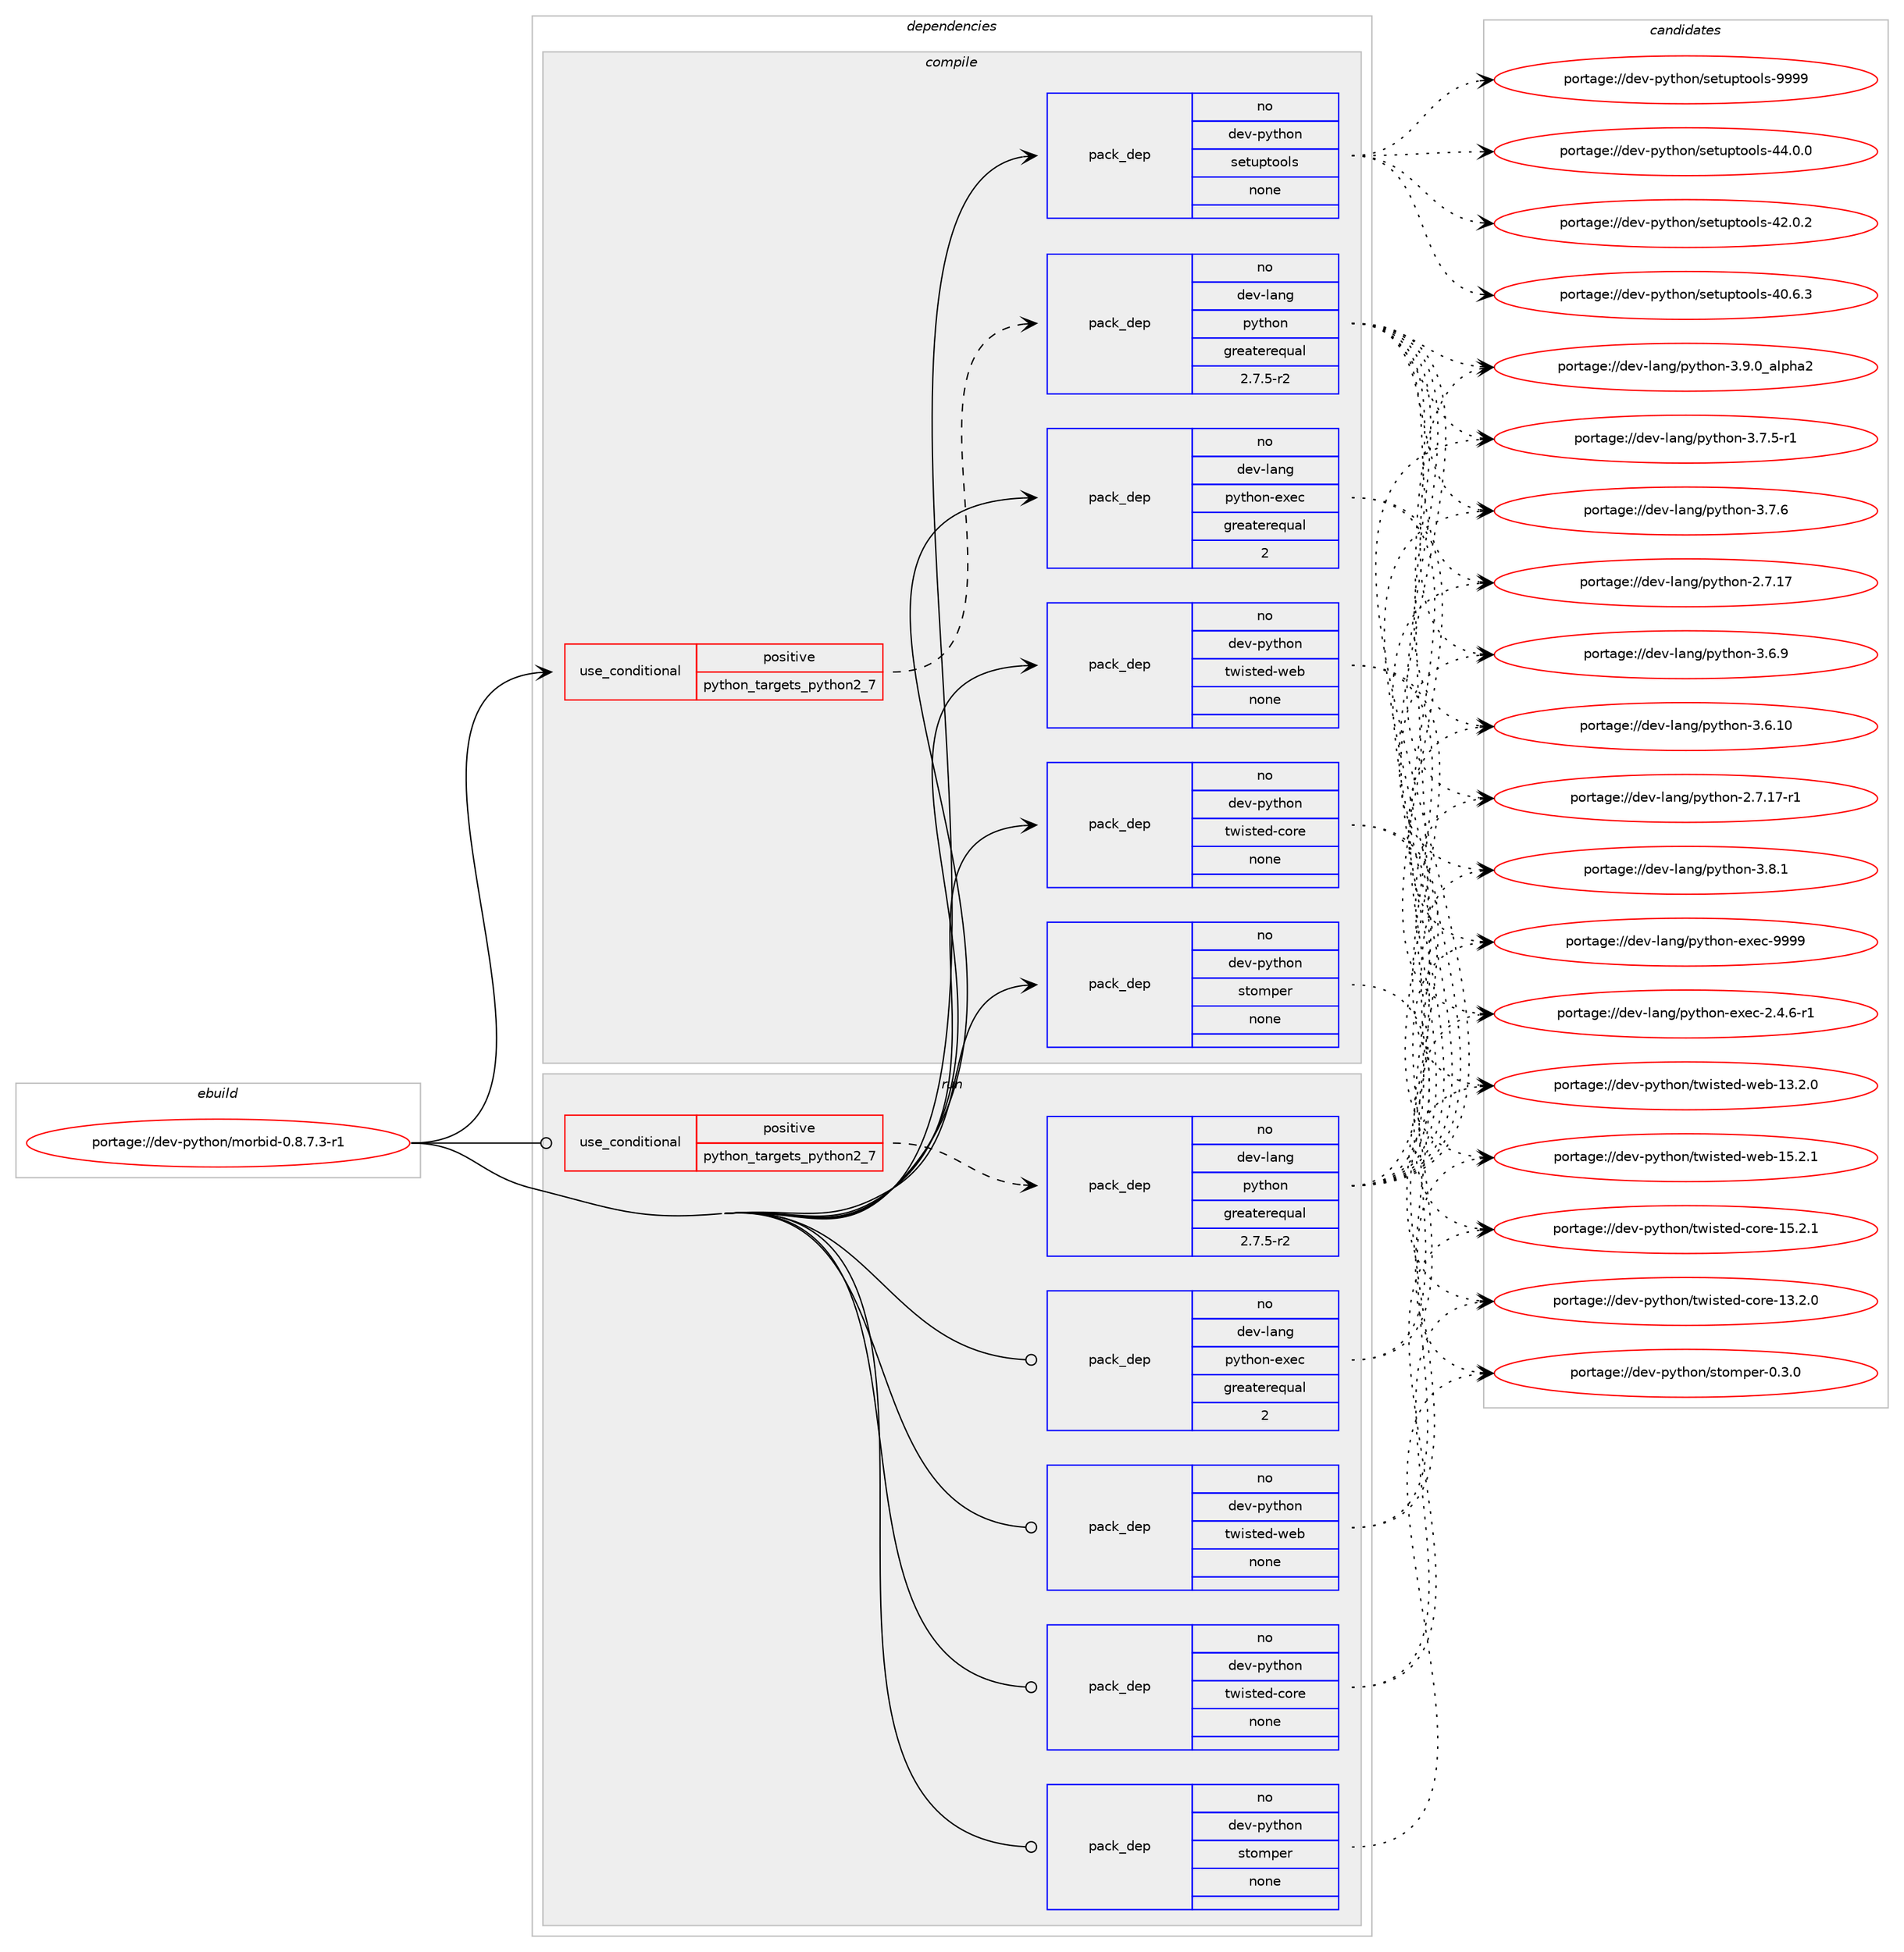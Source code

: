 digraph prolog {

# *************
# Graph options
# *************

newrank=true;
concentrate=true;
compound=true;
graph [rankdir=LR,fontname=Helvetica,fontsize=10,ranksep=1.5];#, ranksep=2.5, nodesep=0.2];
edge  [arrowhead=vee];
node  [fontname=Helvetica,fontsize=10];

# **********
# The ebuild
# **********

subgraph cluster_leftcol {
color=gray;
rank=same;
label=<<i>ebuild</i>>;
id [label="portage://dev-python/morbid-0.8.7.3-r1", color=red, width=4, href="../dev-python/morbid-0.8.7.3-r1.svg"];
}

# ****************
# The dependencies
# ****************

subgraph cluster_midcol {
color=gray;
label=<<i>dependencies</i>>;
subgraph cluster_compile {
fillcolor="#eeeeee";
style=filled;
label=<<i>compile</i>>;
subgraph cond112827 {
dependency450173 [label=<<TABLE BORDER="0" CELLBORDER="1" CELLSPACING="0" CELLPADDING="4"><TR><TD ROWSPAN="3" CELLPADDING="10">use_conditional</TD></TR><TR><TD>positive</TD></TR><TR><TD>python_targets_python2_7</TD></TR></TABLE>>, shape=none, color=red];
subgraph pack332366 {
dependency450174 [label=<<TABLE BORDER="0" CELLBORDER="1" CELLSPACING="0" CELLPADDING="4" WIDTH="220"><TR><TD ROWSPAN="6" CELLPADDING="30">pack_dep</TD></TR><TR><TD WIDTH="110">no</TD></TR><TR><TD>dev-lang</TD></TR><TR><TD>python</TD></TR><TR><TD>greaterequal</TD></TR><TR><TD>2.7.5-r2</TD></TR></TABLE>>, shape=none, color=blue];
}
dependency450173:e -> dependency450174:w [weight=20,style="dashed",arrowhead="vee"];
}
id:e -> dependency450173:w [weight=20,style="solid",arrowhead="vee"];
subgraph pack332367 {
dependency450175 [label=<<TABLE BORDER="0" CELLBORDER="1" CELLSPACING="0" CELLPADDING="4" WIDTH="220"><TR><TD ROWSPAN="6" CELLPADDING="30">pack_dep</TD></TR><TR><TD WIDTH="110">no</TD></TR><TR><TD>dev-lang</TD></TR><TR><TD>python-exec</TD></TR><TR><TD>greaterequal</TD></TR><TR><TD>2</TD></TR></TABLE>>, shape=none, color=blue];
}
id:e -> dependency450175:w [weight=20,style="solid",arrowhead="vee"];
subgraph pack332368 {
dependency450176 [label=<<TABLE BORDER="0" CELLBORDER="1" CELLSPACING="0" CELLPADDING="4" WIDTH="220"><TR><TD ROWSPAN="6" CELLPADDING="30">pack_dep</TD></TR><TR><TD WIDTH="110">no</TD></TR><TR><TD>dev-python</TD></TR><TR><TD>setuptools</TD></TR><TR><TD>none</TD></TR><TR><TD></TD></TR></TABLE>>, shape=none, color=blue];
}
id:e -> dependency450176:w [weight=20,style="solid",arrowhead="vee"];
subgraph pack332369 {
dependency450177 [label=<<TABLE BORDER="0" CELLBORDER="1" CELLSPACING="0" CELLPADDING="4" WIDTH="220"><TR><TD ROWSPAN="6" CELLPADDING="30">pack_dep</TD></TR><TR><TD WIDTH="110">no</TD></TR><TR><TD>dev-python</TD></TR><TR><TD>stomper</TD></TR><TR><TD>none</TD></TR><TR><TD></TD></TR></TABLE>>, shape=none, color=blue];
}
id:e -> dependency450177:w [weight=20,style="solid",arrowhead="vee"];
subgraph pack332370 {
dependency450178 [label=<<TABLE BORDER="0" CELLBORDER="1" CELLSPACING="0" CELLPADDING="4" WIDTH="220"><TR><TD ROWSPAN="6" CELLPADDING="30">pack_dep</TD></TR><TR><TD WIDTH="110">no</TD></TR><TR><TD>dev-python</TD></TR><TR><TD>twisted-core</TD></TR><TR><TD>none</TD></TR><TR><TD></TD></TR></TABLE>>, shape=none, color=blue];
}
id:e -> dependency450178:w [weight=20,style="solid",arrowhead="vee"];
subgraph pack332371 {
dependency450179 [label=<<TABLE BORDER="0" CELLBORDER="1" CELLSPACING="0" CELLPADDING="4" WIDTH="220"><TR><TD ROWSPAN="6" CELLPADDING="30">pack_dep</TD></TR><TR><TD WIDTH="110">no</TD></TR><TR><TD>dev-python</TD></TR><TR><TD>twisted-web</TD></TR><TR><TD>none</TD></TR><TR><TD></TD></TR></TABLE>>, shape=none, color=blue];
}
id:e -> dependency450179:w [weight=20,style="solid",arrowhead="vee"];
}
subgraph cluster_compileandrun {
fillcolor="#eeeeee";
style=filled;
label=<<i>compile and run</i>>;
}
subgraph cluster_run {
fillcolor="#eeeeee";
style=filled;
label=<<i>run</i>>;
subgraph cond112828 {
dependency450180 [label=<<TABLE BORDER="0" CELLBORDER="1" CELLSPACING="0" CELLPADDING="4"><TR><TD ROWSPAN="3" CELLPADDING="10">use_conditional</TD></TR><TR><TD>positive</TD></TR><TR><TD>python_targets_python2_7</TD></TR></TABLE>>, shape=none, color=red];
subgraph pack332372 {
dependency450181 [label=<<TABLE BORDER="0" CELLBORDER="1" CELLSPACING="0" CELLPADDING="4" WIDTH="220"><TR><TD ROWSPAN="6" CELLPADDING="30">pack_dep</TD></TR><TR><TD WIDTH="110">no</TD></TR><TR><TD>dev-lang</TD></TR><TR><TD>python</TD></TR><TR><TD>greaterequal</TD></TR><TR><TD>2.7.5-r2</TD></TR></TABLE>>, shape=none, color=blue];
}
dependency450180:e -> dependency450181:w [weight=20,style="dashed",arrowhead="vee"];
}
id:e -> dependency450180:w [weight=20,style="solid",arrowhead="odot"];
subgraph pack332373 {
dependency450182 [label=<<TABLE BORDER="0" CELLBORDER="1" CELLSPACING="0" CELLPADDING="4" WIDTH="220"><TR><TD ROWSPAN="6" CELLPADDING="30">pack_dep</TD></TR><TR><TD WIDTH="110">no</TD></TR><TR><TD>dev-lang</TD></TR><TR><TD>python-exec</TD></TR><TR><TD>greaterequal</TD></TR><TR><TD>2</TD></TR></TABLE>>, shape=none, color=blue];
}
id:e -> dependency450182:w [weight=20,style="solid",arrowhead="odot"];
subgraph pack332374 {
dependency450183 [label=<<TABLE BORDER="0" CELLBORDER="1" CELLSPACING="0" CELLPADDING="4" WIDTH="220"><TR><TD ROWSPAN="6" CELLPADDING="30">pack_dep</TD></TR><TR><TD WIDTH="110">no</TD></TR><TR><TD>dev-python</TD></TR><TR><TD>stomper</TD></TR><TR><TD>none</TD></TR><TR><TD></TD></TR></TABLE>>, shape=none, color=blue];
}
id:e -> dependency450183:w [weight=20,style="solid",arrowhead="odot"];
subgraph pack332375 {
dependency450184 [label=<<TABLE BORDER="0" CELLBORDER="1" CELLSPACING="0" CELLPADDING="4" WIDTH="220"><TR><TD ROWSPAN="6" CELLPADDING="30">pack_dep</TD></TR><TR><TD WIDTH="110">no</TD></TR><TR><TD>dev-python</TD></TR><TR><TD>twisted-core</TD></TR><TR><TD>none</TD></TR><TR><TD></TD></TR></TABLE>>, shape=none, color=blue];
}
id:e -> dependency450184:w [weight=20,style="solid",arrowhead="odot"];
subgraph pack332376 {
dependency450185 [label=<<TABLE BORDER="0" CELLBORDER="1" CELLSPACING="0" CELLPADDING="4" WIDTH="220"><TR><TD ROWSPAN="6" CELLPADDING="30">pack_dep</TD></TR><TR><TD WIDTH="110">no</TD></TR><TR><TD>dev-python</TD></TR><TR><TD>twisted-web</TD></TR><TR><TD>none</TD></TR><TR><TD></TD></TR></TABLE>>, shape=none, color=blue];
}
id:e -> dependency450185:w [weight=20,style="solid",arrowhead="odot"];
}
}

# **************
# The candidates
# **************

subgraph cluster_choices {
rank=same;
color=gray;
label=<<i>candidates</i>>;

subgraph choice332366 {
color=black;
nodesep=1;
choice10010111845108971101034711212111610411111045514657464895971081121049750 [label="portage://dev-lang/python-3.9.0_alpha2", color=red, width=4,href="../dev-lang/python-3.9.0_alpha2.svg"];
choice100101118451089711010347112121116104111110455146564649 [label="portage://dev-lang/python-3.8.1", color=red, width=4,href="../dev-lang/python-3.8.1.svg"];
choice100101118451089711010347112121116104111110455146554654 [label="portage://dev-lang/python-3.7.6", color=red, width=4,href="../dev-lang/python-3.7.6.svg"];
choice1001011184510897110103471121211161041111104551465546534511449 [label="portage://dev-lang/python-3.7.5-r1", color=red, width=4,href="../dev-lang/python-3.7.5-r1.svg"];
choice100101118451089711010347112121116104111110455146544657 [label="portage://dev-lang/python-3.6.9", color=red, width=4,href="../dev-lang/python-3.6.9.svg"];
choice10010111845108971101034711212111610411111045514654464948 [label="portage://dev-lang/python-3.6.10", color=red, width=4,href="../dev-lang/python-3.6.10.svg"];
choice100101118451089711010347112121116104111110455046554649554511449 [label="portage://dev-lang/python-2.7.17-r1", color=red, width=4,href="../dev-lang/python-2.7.17-r1.svg"];
choice10010111845108971101034711212111610411111045504655464955 [label="portage://dev-lang/python-2.7.17", color=red, width=4,href="../dev-lang/python-2.7.17.svg"];
dependency450174:e -> choice10010111845108971101034711212111610411111045514657464895971081121049750:w [style=dotted,weight="100"];
dependency450174:e -> choice100101118451089711010347112121116104111110455146564649:w [style=dotted,weight="100"];
dependency450174:e -> choice100101118451089711010347112121116104111110455146554654:w [style=dotted,weight="100"];
dependency450174:e -> choice1001011184510897110103471121211161041111104551465546534511449:w [style=dotted,weight="100"];
dependency450174:e -> choice100101118451089711010347112121116104111110455146544657:w [style=dotted,weight="100"];
dependency450174:e -> choice10010111845108971101034711212111610411111045514654464948:w [style=dotted,weight="100"];
dependency450174:e -> choice100101118451089711010347112121116104111110455046554649554511449:w [style=dotted,weight="100"];
dependency450174:e -> choice10010111845108971101034711212111610411111045504655464955:w [style=dotted,weight="100"];
}
subgraph choice332367 {
color=black;
nodesep=1;
choice10010111845108971101034711212111610411111045101120101994557575757 [label="portage://dev-lang/python-exec-9999", color=red, width=4,href="../dev-lang/python-exec-9999.svg"];
choice10010111845108971101034711212111610411111045101120101994550465246544511449 [label="portage://dev-lang/python-exec-2.4.6-r1", color=red, width=4,href="../dev-lang/python-exec-2.4.6-r1.svg"];
dependency450175:e -> choice10010111845108971101034711212111610411111045101120101994557575757:w [style=dotted,weight="100"];
dependency450175:e -> choice10010111845108971101034711212111610411111045101120101994550465246544511449:w [style=dotted,weight="100"];
}
subgraph choice332368 {
color=black;
nodesep=1;
choice10010111845112121116104111110471151011161171121161111111081154557575757 [label="portage://dev-python/setuptools-9999", color=red, width=4,href="../dev-python/setuptools-9999.svg"];
choice100101118451121211161041111104711510111611711211611111110811545525246484648 [label="portage://dev-python/setuptools-44.0.0", color=red, width=4,href="../dev-python/setuptools-44.0.0.svg"];
choice100101118451121211161041111104711510111611711211611111110811545525046484650 [label="portage://dev-python/setuptools-42.0.2", color=red, width=4,href="../dev-python/setuptools-42.0.2.svg"];
choice100101118451121211161041111104711510111611711211611111110811545524846544651 [label="portage://dev-python/setuptools-40.6.3", color=red, width=4,href="../dev-python/setuptools-40.6.3.svg"];
dependency450176:e -> choice10010111845112121116104111110471151011161171121161111111081154557575757:w [style=dotted,weight="100"];
dependency450176:e -> choice100101118451121211161041111104711510111611711211611111110811545525246484648:w [style=dotted,weight="100"];
dependency450176:e -> choice100101118451121211161041111104711510111611711211611111110811545525046484650:w [style=dotted,weight="100"];
dependency450176:e -> choice100101118451121211161041111104711510111611711211611111110811545524846544651:w [style=dotted,weight="100"];
}
subgraph choice332369 {
color=black;
nodesep=1;
choice1001011184511212111610411111047115116111109112101114454846514648 [label="portage://dev-python/stomper-0.3.0", color=red, width=4,href="../dev-python/stomper-0.3.0.svg"];
dependency450177:e -> choice1001011184511212111610411111047115116111109112101114454846514648:w [style=dotted,weight="100"];
}
subgraph choice332370 {
color=black;
nodesep=1;
choice1001011184511212111610411111047116119105115116101100459911111410145495346504649 [label="portage://dev-python/twisted-core-15.2.1", color=red, width=4,href="../dev-python/twisted-core-15.2.1.svg"];
choice1001011184511212111610411111047116119105115116101100459911111410145495146504648 [label="portage://dev-python/twisted-core-13.2.0", color=red, width=4,href="../dev-python/twisted-core-13.2.0.svg"];
dependency450178:e -> choice1001011184511212111610411111047116119105115116101100459911111410145495346504649:w [style=dotted,weight="100"];
dependency450178:e -> choice1001011184511212111610411111047116119105115116101100459911111410145495146504648:w [style=dotted,weight="100"];
}
subgraph choice332371 {
color=black;
nodesep=1;
choice1001011184511212111610411111047116119105115116101100451191019845495346504649 [label="portage://dev-python/twisted-web-15.2.1", color=red, width=4,href="../dev-python/twisted-web-15.2.1.svg"];
choice1001011184511212111610411111047116119105115116101100451191019845495146504648 [label="portage://dev-python/twisted-web-13.2.0", color=red, width=4,href="../dev-python/twisted-web-13.2.0.svg"];
dependency450179:e -> choice1001011184511212111610411111047116119105115116101100451191019845495346504649:w [style=dotted,weight="100"];
dependency450179:e -> choice1001011184511212111610411111047116119105115116101100451191019845495146504648:w [style=dotted,weight="100"];
}
subgraph choice332372 {
color=black;
nodesep=1;
choice10010111845108971101034711212111610411111045514657464895971081121049750 [label="portage://dev-lang/python-3.9.0_alpha2", color=red, width=4,href="../dev-lang/python-3.9.0_alpha2.svg"];
choice100101118451089711010347112121116104111110455146564649 [label="portage://dev-lang/python-3.8.1", color=red, width=4,href="../dev-lang/python-3.8.1.svg"];
choice100101118451089711010347112121116104111110455146554654 [label="portage://dev-lang/python-3.7.6", color=red, width=4,href="../dev-lang/python-3.7.6.svg"];
choice1001011184510897110103471121211161041111104551465546534511449 [label="portage://dev-lang/python-3.7.5-r1", color=red, width=4,href="../dev-lang/python-3.7.5-r1.svg"];
choice100101118451089711010347112121116104111110455146544657 [label="portage://dev-lang/python-3.6.9", color=red, width=4,href="../dev-lang/python-3.6.9.svg"];
choice10010111845108971101034711212111610411111045514654464948 [label="portage://dev-lang/python-3.6.10", color=red, width=4,href="../dev-lang/python-3.6.10.svg"];
choice100101118451089711010347112121116104111110455046554649554511449 [label="portage://dev-lang/python-2.7.17-r1", color=red, width=4,href="../dev-lang/python-2.7.17-r1.svg"];
choice10010111845108971101034711212111610411111045504655464955 [label="portage://dev-lang/python-2.7.17", color=red, width=4,href="../dev-lang/python-2.7.17.svg"];
dependency450181:e -> choice10010111845108971101034711212111610411111045514657464895971081121049750:w [style=dotted,weight="100"];
dependency450181:e -> choice100101118451089711010347112121116104111110455146564649:w [style=dotted,weight="100"];
dependency450181:e -> choice100101118451089711010347112121116104111110455146554654:w [style=dotted,weight="100"];
dependency450181:e -> choice1001011184510897110103471121211161041111104551465546534511449:w [style=dotted,weight="100"];
dependency450181:e -> choice100101118451089711010347112121116104111110455146544657:w [style=dotted,weight="100"];
dependency450181:e -> choice10010111845108971101034711212111610411111045514654464948:w [style=dotted,weight="100"];
dependency450181:e -> choice100101118451089711010347112121116104111110455046554649554511449:w [style=dotted,weight="100"];
dependency450181:e -> choice10010111845108971101034711212111610411111045504655464955:w [style=dotted,weight="100"];
}
subgraph choice332373 {
color=black;
nodesep=1;
choice10010111845108971101034711212111610411111045101120101994557575757 [label="portage://dev-lang/python-exec-9999", color=red, width=4,href="../dev-lang/python-exec-9999.svg"];
choice10010111845108971101034711212111610411111045101120101994550465246544511449 [label="portage://dev-lang/python-exec-2.4.6-r1", color=red, width=4,href="../dev-lang/python-exec-2.4.6-r1.svg"];
dependency450182:e -> choice10010111845108971101034711212111610411111045101120101994557575757:w [style=dotted,weight="100"];
dependency450182:e -> choice10010111845108971101034711212111610411111045101120101994550465246544511449:w [style=dotted,weight="100"];
}
subgraph choice332374 {
color=black;
nodesep=1;
choice1001011184511212111610411111047115116111109112101114454846514648 [label="portage://dev-python/stomper-0.3.0", color=red, width=4,href="../dev-python/stomper-0.3.0.svg"];
dependency450183:e -> choice1001011184511212111610411111047115116111109112101114454846514648:w [style=dotted,weight="100"];
}
subgraph choice332375 {
color=black;
nodesep=1;
choice1001011184511212111610411111047116119105115116101100459911111410145495346504649 [label="portage://dev-python/twisted-core-15.2.1", color=red, width=4,href="../dev-python/twisted-core-15.2.1.svg"];
choice1001011184511212111610411111047116119105115116101100459911111410145495146504648 [label="portage://dev-python/twisted-core-13.2.0", color=red, width=4,href="../dev-python/twisted-core-13.2.0.svg"];
dependency450184:e -> choice1001011184511212111610411111047116119105115116101100459911111410145495346504649:w [style=dotted,weight="100"];
dependency450184:e -> choice1001011184511212111610411111047116119105115116101100459911111410145495146504648:w [style=dotted,weight="100"];
}
subgraph choice332376 {
color=black;
nodesep=1;
choice1001011184511212111610411111047116119105115116101100451191019845495346504649 [label="portage://dev-python/twisted-web-15.2.1", color=red, width=4,href="../dev-python/twisted-web-15.2.1.svg"];
choice1001011184511212111610411111047116119105115116101100451191019845495146504648 [label="portage://dev-python/twisted-web-13.2.0", color=red, width=4,href="../dev-python/twisted-web-13.2.0.svg"];
dependency450185:e -> choice1001011184511212111610411111047116119105115116101100451191019845495346504649:w [style=dotted,weight="100"];
dependency450185:e -> choice1001011184511212111610411111047116119105115116101100451191019845495146504648:w [style=dotted,weight="100"];
}
}

}
